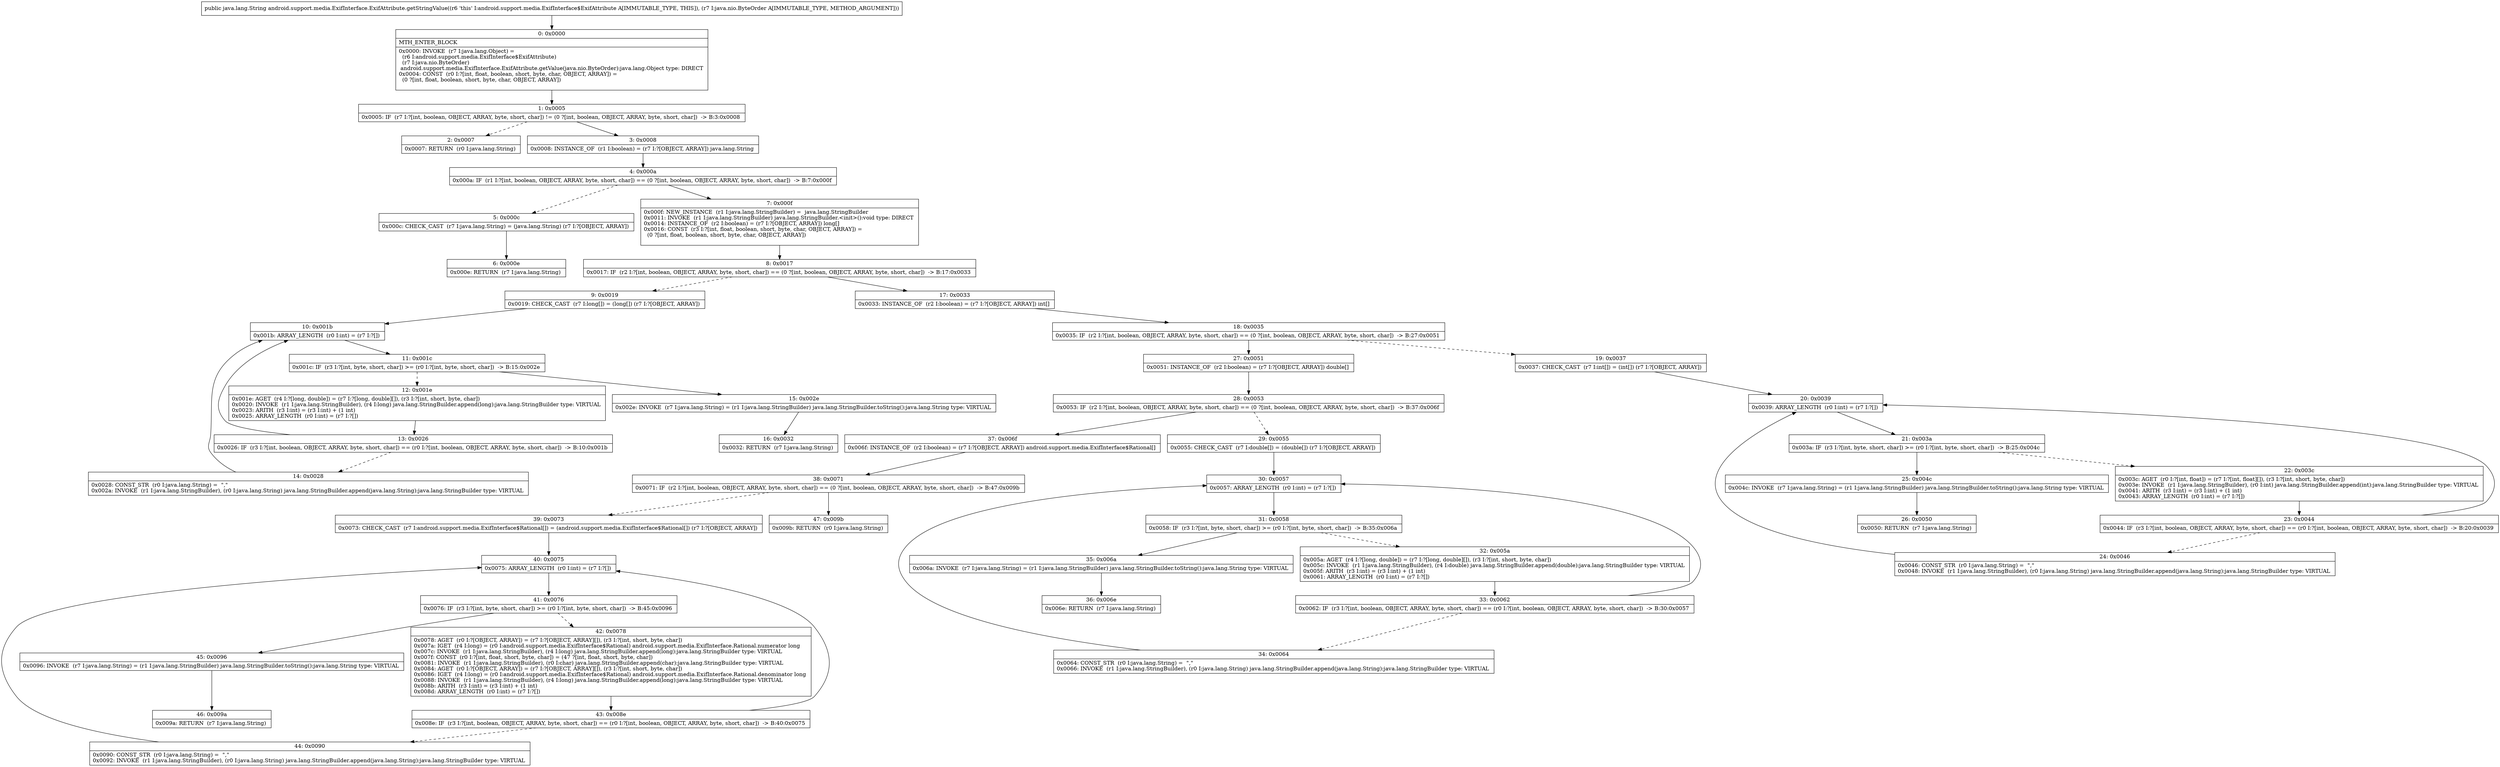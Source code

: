 digraph "CFG forandroid.support.media.ExifInterface.ExifAttribute.getStringValue(Ljava\/nio\/ByteOrder;)Ljava\/lang\/String;" {
Node_0 [shape=record,label="{0\:\ 0x0000|MTH_ENTER_BLOCK\l|0x0000: INVOKE  (r7 I:java.lang.Object) = \l  (r6 I:android.support.media.ExifInterface$ExifAttribute)\l  (r7 I:java.nio.ByteOrder)\l android.support.media.ExifInterface.ExifAttribute.getValue(java.nio.ByteOrder):java.lang.Object type: DIRECT \l0x0004: CONST  (r0 I:?[int, float, boolean, short, byte, char, OBJECT, ARRAY]) = \l  (0 ?[int, float, boolean, short, byte, char, OBJECT, ARRAY])\l \l}"];
Node_1 [shape=record,label="{1\:\ 0x0005|0x0005: IF  (r7 I:?[int, boolean, OBJECT, ARRAY, byte, short, char]) != (0 ?[int, boolean, OBJECT, ARRAY, byte, short, char])  \-\> B:3:0x0008 \l}"];
Node_2 [shape=record,label="{2\:\ 0x0007|0x0007: RETURN  (r0 I:java.lang.String) \l}"];
Node_3 [shape=record,label="{3\:\ 0x0008|0x0008: INSTANCE_OF  (r1 I:boolean) = (r7 I:?[OBJECT, ARRAY]) java.lang.String \l}"];
Node_4 [shape=record,label="{4\:\ 0x000a|0x000a: IF  (r1 I:?[int, boolean, OBJECT, ARRAY, byte, short, char]) == (0 ?[int, boolean, OBJECT, ARRAY, byte, short, char])  \-\> B:7:0x000f \l}"];
Node_5 [shape=record,label="{5\:\ 0x000c|0x000c: CHECK_CAST  (r7 I:java.lang.String) = (java.lang.String) (r7 I:?[OBJECT, ARRAY]) \l}"];
Node_6 [shape=record,label="{6\:\ 0x000e|0x000e: RETURN  (r7 I:java.lang.String) \l}"];
Node_7 [shape=record,label="{7\:\ 0x000f|0x000f: NEW_INSTANCE  (r1 I:java.lang.StringBuilder) =  java.lang.StringBuilder \l0x0011: INVOKE  (r1 I:java.lang.StringBuilder) java.lang.StringBuilder.\<init\>():void type: DIRECT \l0x0014: INSTANCE_OF  (r2 I:boolean) = (r7 I:?[OBJECT, ARRAY]) long[] \l0x0016: CONST  (r3 I:?[int, float, boolean, short, byte, char, OBJECT, ARRAY]) = \l  (0 ?[int, float, boolean, short, byte, char, OBJECT, ARRAY])\l \l}"];
Node_8 [shape=record,label="{8\:\ 0x0017|0x0017: IF  (r2 I:?[int, boolean, OBJECT, ARRAY, byte, short, char]) == (0 ?[int, boolean, OBJECT, ARRAY, byte, short, char])  \-\> B:17:0x0033 \l}"];
Node_9 [shape=record,label="{9\:\ 0x0019|0x0019: CHECK_CAST  (r7 I:long[]) = (long[]) (r7 I:?[OBJECT, ARRAY]) \l}"];
Node_10 [shape=record,label="{10\:\ 0x001b|0x001b: ARRAY_LENGTH  (r0 I:int) = (r7 I:?[]) \l}"];
Node_11 [shape=record,label="{11\:\ 0x001c|0x001c: IF  (r3 I:?[int, byte, short, char]) \>= (r0 I:?[int, byte, short, char])  \-\> B:15:0x002e \l}"];
Node_12 [shape=record,label="{12\:\ 0x001e|0x001e: AGET  (r4 I:?[long, double]) = (r7 I:?[long, double][]), (r3 I:?[int, short, byte, char]) \l0x0020: INVOKE  (r1 I:java.lang.StringBuilder), (r4 I:long) java.lang.StringBuilder.append(long):java.lang.StringBuilder type: VIRTUAL \l0x0023: ARITH  (r3 I:int) = (r3 I:int) + (1 int) \l0x0025: ARRAY_LENGTH  (r0 I:int) = (r7 I:?[]) \l}"];
Node_13 [shape=record,label="{13\:\ 0x0026|0x0026: IF  (r3 I:?[int, boolean, OBJECT, ARRAY, byte, short, char]) == (r0 I:?[int, boolean, OBJECT, ARRAY, byte, short, char])  \-\> B:10:0x001b \l}"];
Node_14 [shape=record,label="{14\:\ 0x0028|0x0028: CONST_STR  (r0 I:java.lang.String) =  \",\" \l0x002a: INVOKE  (r1 I:java.lang.StringBuilder), (r0 I:java.lang.String) java.lang.StringBuilder.append(java.lang.String):java.lang.StringBuilder type: VIRTUAL \l}"];
Node_15 [shape=record,label="{15\:\ 0x002e|0x002e: INVOKE  (r7 I:java.lang.String) = (r1 I:java.lang.StringBuilder) java.lang.StringBuilder.toString():java.lang.String type: VIRTUAL \l}"];
Node_16 [shape=record,label="{16\:\ 0x0032|0x0032: RETURN  (r7 I:java.lang.String) \l}"];
Node_17 [shape=record,label="{17\:\ 0x0033|0x0033: INSTANCE_OF  (r2 I:boolean) = (r7 I:?[OBJECT, ARRAY]) int[] \l}"];
Node_18 [shape=record,label="{18\:\ 0x0035|0x0035: IF  (r2 I:?[int, boolean, OBJECT, ARRAY, byte, short, char]) == (0 ?[int, boolean, OBJECT, ARRAY, byte, short, char])  \-\> B:27:0x0051 \l}"];
Node_19 [shape=record,label="{19\:\ 0x0037|0x0037: CHECK_CAST  (r7 I:int[]) = (int[]) (r7 I:?[OBJECT, ARRAY]) \l}"];
Node_20 [shape=record,label="{20\:\ 0x0039|0x0039: ARRAY_LENGTH  (r0 I:int) = (r7 I:?[]) \l}"];
Node_21 [shape=record,label="{21\:\ 0x003a|0x003a: IF  (r3 I:?[int, byte, short, char]) \>= (r0 I:?[int, byte, short, char])  \-\> B:25:0x004c \l}"];
Node_22 [shape=record,label="{22\:\ 0x003c|0x003c: AGET  (r0 I:?[int, float]) = (r7 I:?[int, float][]), (r3 I:?[int, short, byte, char]) \l0x003e: INVOKE  (r1 I:java.lang.StringBuilder), (r0 I:int) java.lang.StringBuilder.append(int):java.lang.StringBuilder type: VIRTUAL \l0x0041: ARITH  (r3 I:int) = (r3 I:int) + (1 int) \l0x0043: ARRAY_LENGTH  (r0 I:int) = (r7 I:?[]) \l}"];
Node_23 [shape=record,label="{23\:\ 0x0044|0x0044: IF  (r3 I:?[int, boolean, OBJECT, ARRAY, byte, short, char]) == (r0 I:?[int, boolean, OBJECT, ARRAY, byte, short, char])  \-\> B:20:0x0039 \l}"];
Node_24 [shape=record,label="{24\:\ 0x0046|0x0046: CONST_STR  (r0 I:java.lang.String) =  \",\" \l0x0048: INVOKE  (r1 I:java.lang.StringBuilder), (r0 I:java.lang.String) java.lang.StringBuilder.append(java.lang.String):java.lang.StringBuilder type: VIRTUAL \l}"];
Node_25 [shape=record,label="{25\:\ 0x004c|0x004c: INVOKE  (r7 I:java.lang.String) = (r1 I:java.lang.StringBuilder) java.lang.StringBuilder.toString():java.lang.String type: VIRTUAL \l}"];
Node_26 [shape=record,label="{26\:\ 0x0050|0x0050: RETURN  (r7 I:java.lang.String) \l}"];
Node_27 [shape=record,label="{27\:\ 0x0051|0x0051: INSTANCE_OF  (r2 I:boolean) = (r7 I:?[OBJECT, ARRAY]) double[] \l}"];
Node_28 [shape=record,label="{28\:\ 0x0053|0x0053: IF  (r2 I:?[int, boolean, OBJECT, ARRAY, byte, short, char]) == (0 ?[int, boolean, OBJECT, ARRAY, byte, short, char])  \-\> B:37:0x006f \l}"];
Node_29 [shape=record,label="{29\:\ 0x0055|0x0055: CHECK_CAST  (r7 I:double[]) = (double[]) (r7 I:?[OBJECT, ARRAY]) \l}"];
Node_30 [shape=record,label="{30\:\ 0x0057|0x0057: ARRAY_LENGTH  (r0 I:int) = (r7 I:?[]) \l}"];
Node_31 [shape=record,label="{31\:\ 0x0058|0x0058: IF  (r3 I:?[int, byte, short, char]) \>= (r0 I:?[int, byte, short, char])  \-\> B:35:0x006a \l}"];
Node_32 [shape=record,label="{32\:\ 0x005a|0x005a: AGET  (r4 I:?[long, double]) = (r7 I:?[long, double][]), (r3 I:?[int, short, byte, char]) \l0x005c: INVOKE  (r1 I:java.lang.StringBuilder), (r4 I:double) java.lang.StringBuilder.append(double):java.lang.StringBuilder type: VIRTUAL \l0x005f: ARITH  (r3 I:int) = (r3 I:int) + (1 int) \l0x0061: ARRAY_LENGTH  (r0 I:int) = (r7 I:?[]) \l}"];
Node_33 [shape=record,label="{33\:\ 0x0062|0x0062: IF  (r3 I:?[int, boolean, OBJECT, ARRAY, byte, short, char]) == (r0 I:?[int, boolean, OBJECT, ARRAY, byte, short, char])  \-\> B:30:0x0057 \l}"];
Node_34 [shape=record,label="{34\:\ 0x0064|0x0064: CONST_STR  (r0 I:java.lang.String) =  \",\" \l0x0066: INVOKE  (r1 I:java.lang.StringBuilder), (r0 I:java.lang.String) java.lang.StringBuilder.append(java.lang.String):java.lang.StringBuilder type: VIRTUAL \l}"];
Node_35 [shape=record,label="{35\:\ 0x006a|0x006a: INVOKE  (r7 I:java.lang.String) = (r1 I:java.lang.StringBuilder) java.lang.StringBuilder.toString():java.lang.String type: VIRTUAL \l}"];
Node_36 [shape=record,label="{36\:\ 0x006e|0x006e: RETURN  (r7 I:java.lang.String) \l}"];
Node_37 [shape=record,label="{37\:\ 0x006f|0x006f: INSTANCE_OF  (r2 I:boolean) = (r7 I:?[OBJECT, ARRAY]) android.support.media.ExifInterface$Rational[] \l}"];
Node_38 [shape=record,label="{38\:\ 0x0071|0x0071: IF  (r2 I:?[int, boolean, OBJECT, ARRAY, byte, short, char]) == (0 ?[int, boolean, OBJECT, ARRAY, byte, short, char])  \-\> B:47:0x009b \l}"];
Node_39 [shape=record,label="{39\:\ 0x0073|0x0073: CHECK_CAST  (r7 I:android.support.media.ExifInterface$Rational[]) = (android.support.media.ExifInterface$Rational[]) (r7 I:?[OBJECT, ARRAY]) \l}"];
Node_40 [shape=record,label="{40\:\ 0x0075|0x0075: ARRAY_LENGTH  (r0 I:int) = (r7 I:?[]) \l}"];
Node_41 [shape=record,label="{41\:\ 0x0076|0x0076: IF  (r3 I:?[int, byte, short, char]) \>= (r0 I:?[int, byte, short, char])  \-\> B:45:0x0096 \l}"];
Node_42 [shape=record,label="{42\:\ 0x0078|0x0078: AGET  (r0 I:?[OBJECT, ARRAY]) = (r7 I:?[OBJECT, ARRAY][]), (r3 I:?[int, short, byte, char]) \l0x007a: IGET  (r4 I:long) = (r0 I:android.support.media.ExifInterface$Rational) android.support.media.ExifInterface.Rational.numerator long \l0x007c: INVOKE  (r1 I:java.lang.StringBuilder), (r4 I:long) java.lang.StringBuilder.append(long):java.lang.StringBuilder type: VIRTUAL \l0x007f: CONST  (r0 I:?[int, float, short, byte, char]) = (47 ?[int, float, short, byte, char]) \l0x0081: INVOKE  (r1 I:java.lang.StringBuilder), (r0 I:char) java.lang.StringBuilder.append(char):java.lang.StringBuilder type: VIRTUAL \l0x0084: AGET  (r0 I:?[OBJECT, ARRAY]) = (r7 I:?[OBJECT, ARRAY][]), (r3 I:?[int, short, byte, char]) \l0x0086: IGET  (r4 I:long) = (r0 I:android.support.media.ExifInterface$Rational) android.support.media.ExifInterface.Rational.denominator long \l0x0088: INVOKE  (r1 I:java.lang.StringBuilder), (r4 I:long) java.lang.StringBuilder.append(long):java.lang.StringBuilder type: VIRTUAL \l0x008b: ARITH  (r3 I:int) = (r3 I:int) + (1 int) \l0x008d: ARRAY_LENGTH  (r0 I:int) = (r7 I:?[]) \l}"];
Node_43 [shape=record,label="{43\:\ 0x008e|0x008e: IF  (r3 I:?[int, boolean, OBJECT, ARRAY, byte, short, char]) == (r0 I:?[int, boolean, OBJECT, ARRAY, byte, short, char])  \-\> B:40:0x0075 \l}"];
Node_44 [shape=record,label="{44\:\ 0x0090|0x0090: CONST_STR  (r0 I:java.lang.String) =  \",\" \l0x0092: INVOKE  (r1 I:java.lang.StringBuilder), (r0 I:java.lang.String) java.lang.StringBuilder.append(java.lang.String):java.lang.StringBuilder type: VIRTUAL \l}"];
Node_45 [shape=record,label="{45\:\ 0x0096|0x0096: INVOKE  (r7 I:java.lang.String) = (r1 I:java.lang.StringBuilder) java.lang.StringBuilder.toString():java.lang.String type: VIRTUAL \l}"];
Node_46 [shape=record,label="{46\:\ 0x009a|0x009a: RETURN  (r7 I:java.lang.String) \l}"];
Node_47 [shape=record,label="{47\:\ 0x009b|0x009b: RETURN  (r0 I:java.lang.String) \l}"];
MethodNode[shape=record,label="{public java.lang.String android.support.media.ExifInterface.ExifAttribute.getStringValue((r6 'this' I:android.support.media.ExifInterface$ExifAttribute A[IMMUTABLE_TYPE, THIS]), (r7 I:java.nio.ByteOrder A[IMMUTABLE_TYPE, METHOD_ARGUMENT])) }"];
MethodNode -> Node_0;
Node_0 -> Node_1;
Node_1 -> Node_2[style=dashed];
Node_1 -> Node_3;
Node_3 -> Node_4;
Node_4 -> Node_5[style=dashed];
Node_4 -> Node_7;
Node_5 -> Node_6;
Node_7 -> Node_8;
Node_8 -> Node_9[style=dashed];
Node_8 -> Node_17;
Node_9 -> Node_10;
Node_10 -> Node_11;
Node_11 -> Node_12[style=dashed];
Node_11 -> Node_15;
Node_12 -> Node_13;
Node_13 -> Node_10;
Node_13 -> Node_14[style=dashed];
Node_14 -> Node_10;
Node_15 -> Node_16;
Node_17 -> Node_18;
Node_18 -> Node_19[style=dashed];
Node_18 -> Node_27;
Node_19 -> Node_20;
Node_20 -> Node_21;
Node_21 -> Node_22[style=dashed];
Node_21 -> Node_25;
Node_22 -> Node_23;
Node_23 -> Node_20;
Node_23 -> Node_24[style=dashed];
Node_24 -> Node_20;
Node_25 -> Node_26;
Node_27 -> Node_28;
Node_28 -> Node_29[style=dashed];
Node_28 -> Node_37;
Node_29 -> Node_30;
Node_30 -> Node_31;
Node_31 -> Node_32[style=dashed];
Node_31 -> Node_35;
Node_32 -> Node_33;
Node_33 -> Node_30;
Node_33 -> Node_34[style=dashed];
Node_34 -> Node_30;
Node_35 -> Node_36;
Node_37 -> Node_38;
Node_38 -> Node_39[style=dashed];
Node_38 -> Node_47;
Node_39 -> Node_40;
Node_40 -> Node_41;
Node_41 -> Node_42[style=dashed];
Node_41 -> Node_45;
Node_42 -> Node_43;
Node_43 -> Node_40;
Node_43 -> Node_44[style=dashed];
Node_44 -> Node_40;
Node_45 -> Node_46;
}

